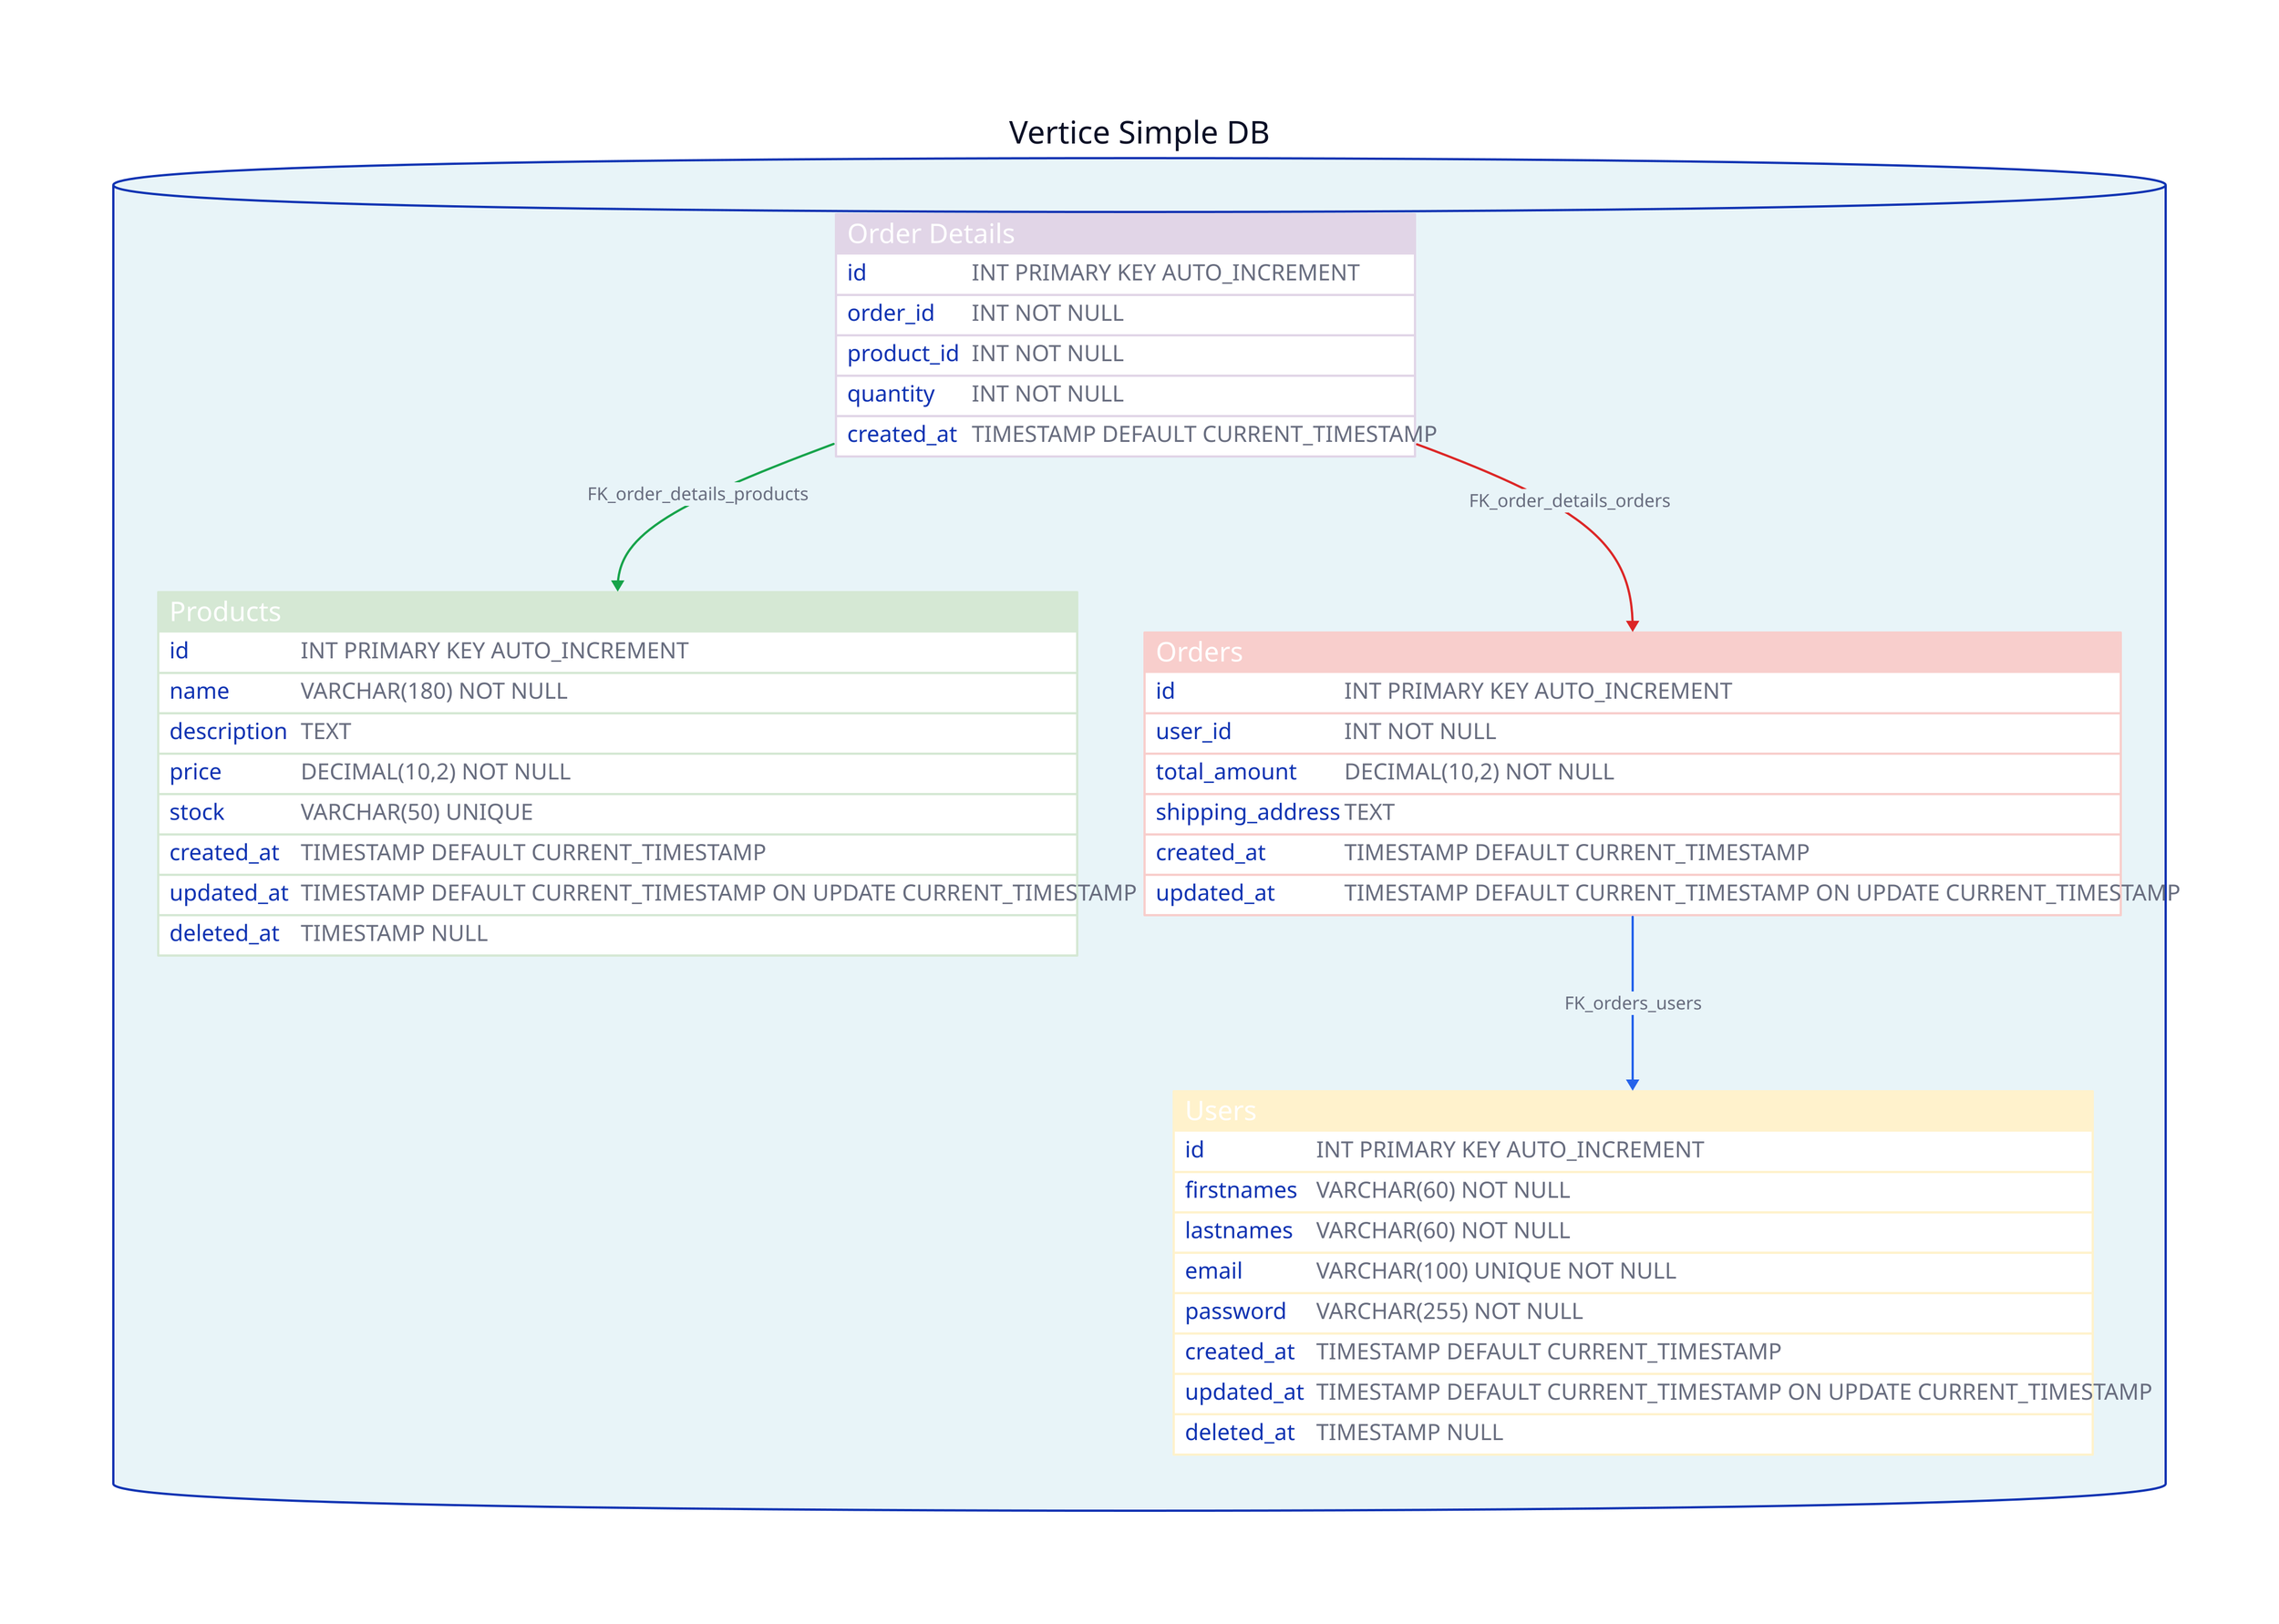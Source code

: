 database: {
  label: "Vertice Simple DB"
  shape: cylinder
  style.fill: "#e8f4f8"

  # Tabla de Usuarios
  users: {
    label: "Users"
    shape: sql_table
    style.fill: "#fff2cc"

    id: "INT PRIMARY KEY AUTO_INCREMENT"
    firstnames: "VARCHAR(60) NOT NULL"
    lastnames: "VARCHAR(60) NOT NULL"
    email: "VARCHAR(100) UNIQUE NOT NULL"
    password: "VARCHAR(255) NOT NULL"

    created_at: "TIMESTAMP DEFAULT CURRENT_TIMESTAMP"
    updated_at: "TIMESTAMP DEFAULT CURRENT_TIMESTAMP ON UPDATE CURRENT_TIMESTAMP"
    deleted_at: "TIMESTAMP NULL"
  }

  products: {
    label: "Products"
    shape: sql_table
    style.fill: "#d5e8d4"

    id: "INT PRIMARY KEY AUTO_INCREMENT"
    name: "VARCHAR(180) NOT NULL"
    description: "TEXT"
    price: "DECIMAL(10,2) NOT NULL"
    stock: "VARCHAR(50) UNIQUE"

    created_at: "TIMESTAMP DEFAULT CURRENT_TIMESTAMP"
    updated_at: "TIMESTAMP DEFAULT CURRENT_TIMESTAMP ON UPDATE CURRENT_TIMESTAMP"
    deleted_at: "TIMESTAMP NULL"
  }

  orders: {
    label: "Orders"
    shape: sql_table
    style.fill: "#f8cecc"

    id: "INT PRIMARY KEY AUTO_INCREMENT"
    user_id: "INT NOT NULL"
    total_amount: "DECIMAL(10,2) NOT NULL"
    shipping_address: "TEXT"

    created_at: "TIMESTAMP DEFAULT CURRENT_TIMESTAMP"
    updated_at: "TIMESTAMP DEFAULT CURRENT_TIMESTAMP ON UPDATE CURRENT_TIMESTAMP"
  }

  order_details: {
    label: "Order Details"
    shape: sql_table
    style.fill: "#e1d5e7"

    id: "INT PRIMARY KEY AUTO_INCREMENT"
    order_id: "INT NOT NULL"
    product_id: "INT NOT NULL"
    quantity: "INT NOT NULL"

    created_at: "TIMESTAMP DEFAULT CURRENT_TIMESTAMP"
  }

  orders.user_id -> users.id: {
    label: "FK_orders_users"
    style.stroke: "#2563eb"
    style.stroke-width: 2
  }

  order_details.order_id -> orders.id: {
    label: "FK_order_details_orders"
    style.stroke: "#dc2626"
    style.stroke-width: 2
  }

  order_details.product_id -> products.id: {
    label: "FK_order_details_products"
    style.stroke: "#16a34a"
    style.stroke-width: 2
  }
}
